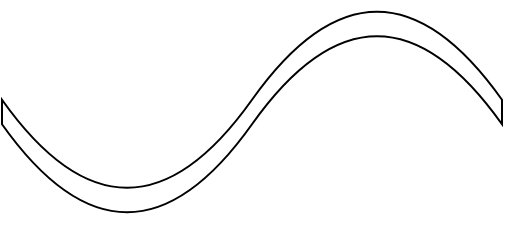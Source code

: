 <mxfile version="23.0.2" type="github">
  <diagram name="第 1 页" id="3RgQyA8bZiZQvnZnH8Oa">
    <mxGraphModel dx="906" dy="570" grid="1" gridSize="10" guides="1" tooltips="1" connect="1" arrows="1" fold="1" page="1" pageScale="1" pageWidth="827" pageHeight="1169" math="0" shadow="0">
      <root>
        <mxCell id="0" />
        <mxCell id="1" parent="0" />
        <mxCell id="6tn3yQHUlXaY9zHrSkRe-1" value="" style="shape=tape;whiteSpace=wrap;html=1;size=0.889;" vertex="1" parent="1">
          <mxGeometry x="140" y="110" width="250" height="110" as="geometry" />
        </mxCell>
      </root>
    </mxGraphModel>
  </diagram>
</mxfile>
